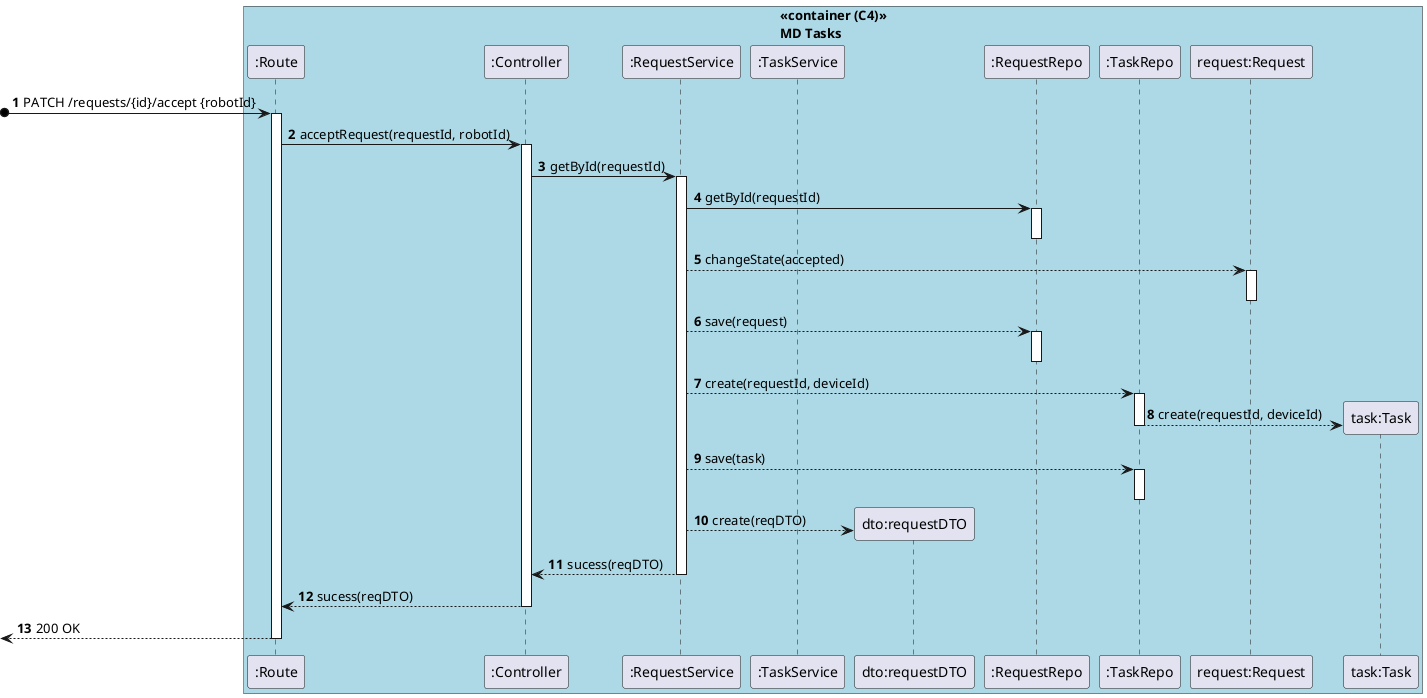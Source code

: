@startuml process-view
autonumber

box "<<container (C4)>>\nMD Tasks" <<center>>#LightBlue
  participant ROUTE as ":Route"
  participant MDTCTRL as ":Controller"
  participant MDTSRV as ":RequestService"
  participant MDTSRV2 as ":TaskService"
  participant MDTDTO as "dto:requestDTO"
  participant MDTREPO as ":RequestRepo"
  participant MDTREPO2 as ":TaskRepo"
  participant BUILD as "request:Request"
  participant BUILD2 as "task:Task"
end box

?o-> ROUTE : PATCH /requests/{id}/accept {robotId}
activate ROUTE

ROUTE -> MDTCTRL : acceptRequest(requestId, robotId)
activate MDTCTRL

MDTCTRL -> MDTSRV : getById(requestId)
activate MDTSRV

MDTSRV -> MDTREPO : getById(requestId)
activate MDTREPO
deactivate MDTREPO

MDTSRV --> BUILD : changeState(accepted)
activate BUILD
deactivate BUILD

MDTSRV --> MDTREPO : save(request)
activate MDTREPO
deactivate MDTREPO

MDTSRV --> MDTREPO2 : create(requestId, deviceId)
activate MDTREPO2

MDTREPO2 --> BUILD2** : create(requestId, deviceId)

deactivate MDTREPO2

MDTSRV --> MDTREPO2 : save(task)
activate MDTREPO2
deactivate MDTREPO2

MDTSRV --> MDTDTO** : create(reqDTO)
deactivate MDTDTO
deactivate MDTREPO

MDTSRV --> MDTCTRL : sucess(reqDTO)
deactivate MDTSRV

MDTCTRL --> ROUTE : sucess(reqDTO)
deactivate MDTCTRL

<-- ROUTE : 200 OK
deactivate ROUTE

@enduml
